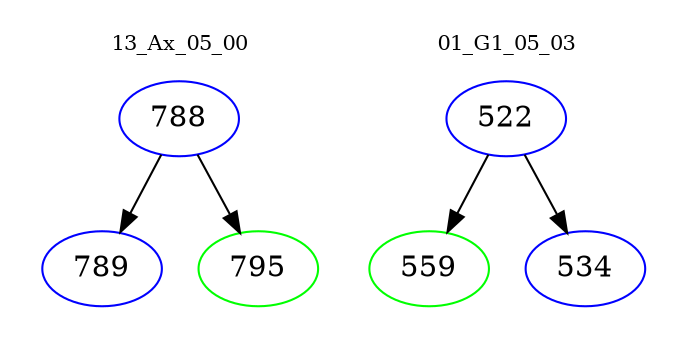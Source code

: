 digraph{
subgraph cluster_0 {
color = white
label = "13_Ax_05_00";
fontsize=10;
T0_788 [label="788", color="blue"]
T0_788 -> T0_789 [color="black"]
T0_789 [label="789", color="blue"]
T0_788 -> T0_795 [color="black"]
T0_795 [label="795", color="green"]
}
subgraph cluster_1 {
color = white
label = "01_G1_05_03";
fontsize=10;
T1_522 [label="522", color="blue"]
T1_522 -> T1_559 [color="black"]
T1_559 [label="559", color="green"]
T1_522 -> T1_534 [color="black"]
T1_534 [label="534", color="blue"]
}
}
